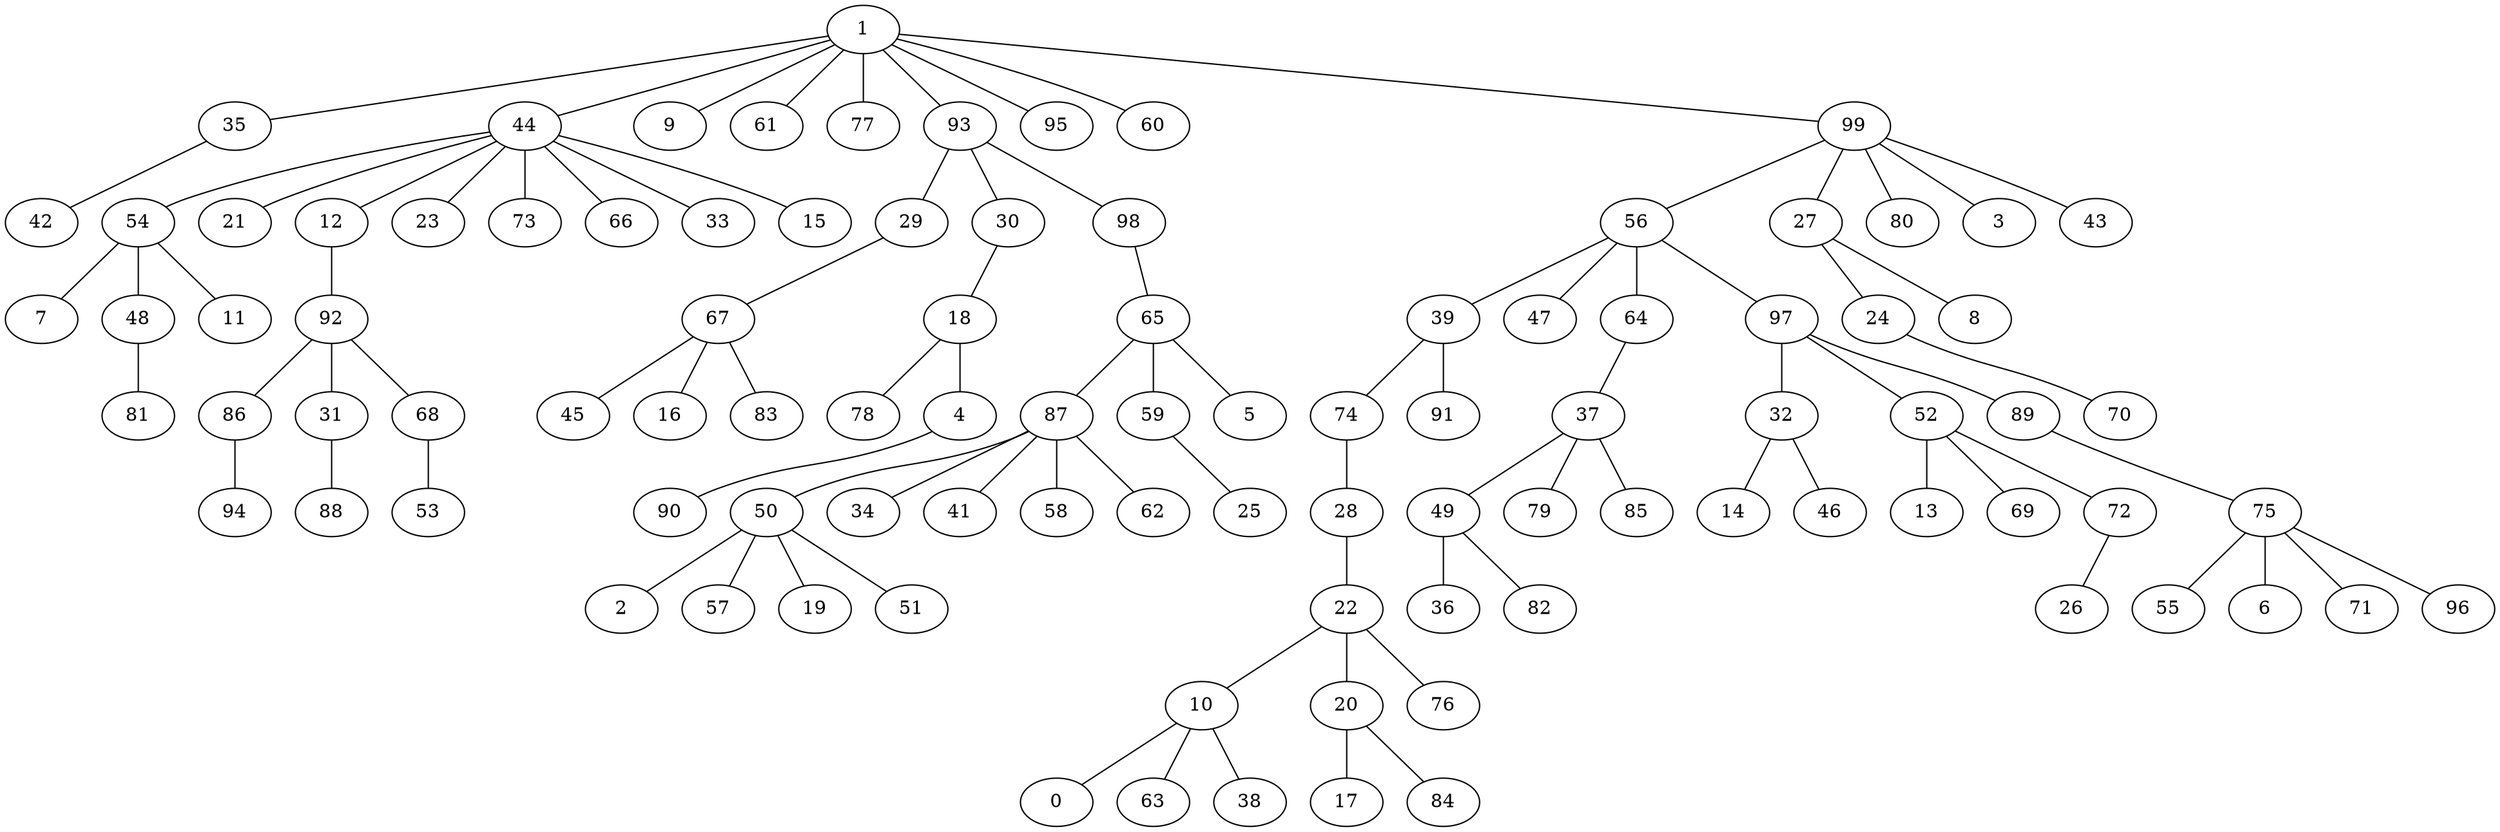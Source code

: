 graph{
   65 -- 87;
   10 -- 0;
   24 -- 70;
   39 -- 74;
   20 -- 17;
   39 -- 91;
   56 -- 47;
   64 -- 37;
   35 -- 42;
   97 -- 32;
   97 -- 52;
   97 -- 89;
   54 -- 7;
   54 -- 48;
   56 -- 64;
   54 -- 11;
   44 -- 21;
   27 -- 24;
   12 -- 92;
   20 -- 84;
   29 -- 67;
   44 -- 54;
   30 -- 18;
   56 -- 97;
   98 -- 65;
   27 -- 8;
   44 -- 23;
   56 -- 39;
   44 -- 73;
   44 -- 66;
   44 -- 33;
   10 -- 63;
   1 -- 9;
   75 -- 55;
   1 -- 35;
   49 -- 36;
   75 -- 6;
   50 -- 2;
   44 -- 15;
   1 -- 44;
   86 -- 94;
   32 -- 14;
   32 -- 46;
   52 -- 13;
   52 -- 69;
   49 -- 82;
   1 -- 61;
   52 -- 72;
   10 -- 38;
   87 -- 34;
   89 -- 75;
   44 -- 12;
   72 -- 26;
   1 -- 77;
   48 -- 81;
   50 -- 57;
   87 -- 41;
   22 -- 10;
   92 -- 31;
   28 -- 22;
   50 -- 19;
   31 -- 88;
   92 -- 68;
   68 -- 53;
   75 -- 71;
   22 -- 76;
   92 -- 86;
   37 -- 49;
   1 -- 93;
   67 -- 45;
   93 -- 30;
   22 -- 20;
   87 -- 50;
   67 -- 16;
   93 -- 98;
   87 -- 58;
   67 -- 83;
   1 -- 95;
   87 -- 62;
   1 -- 60;
   99 -- 27;
   18 -- 78;
   37 -- 79;
   59 -- 25;
   1 -- 99;
   99 -- 80;
   74 -- 28;
   93 -- 29;
   65 -- 5;
   99 -- 3;
   50 -- 51;
   4 -- 90;
   99 -- 43;
   65 -- 59;
   75 -- 96;
   37 -- 85;
   18 -- 4;
   99 -- 56;
}